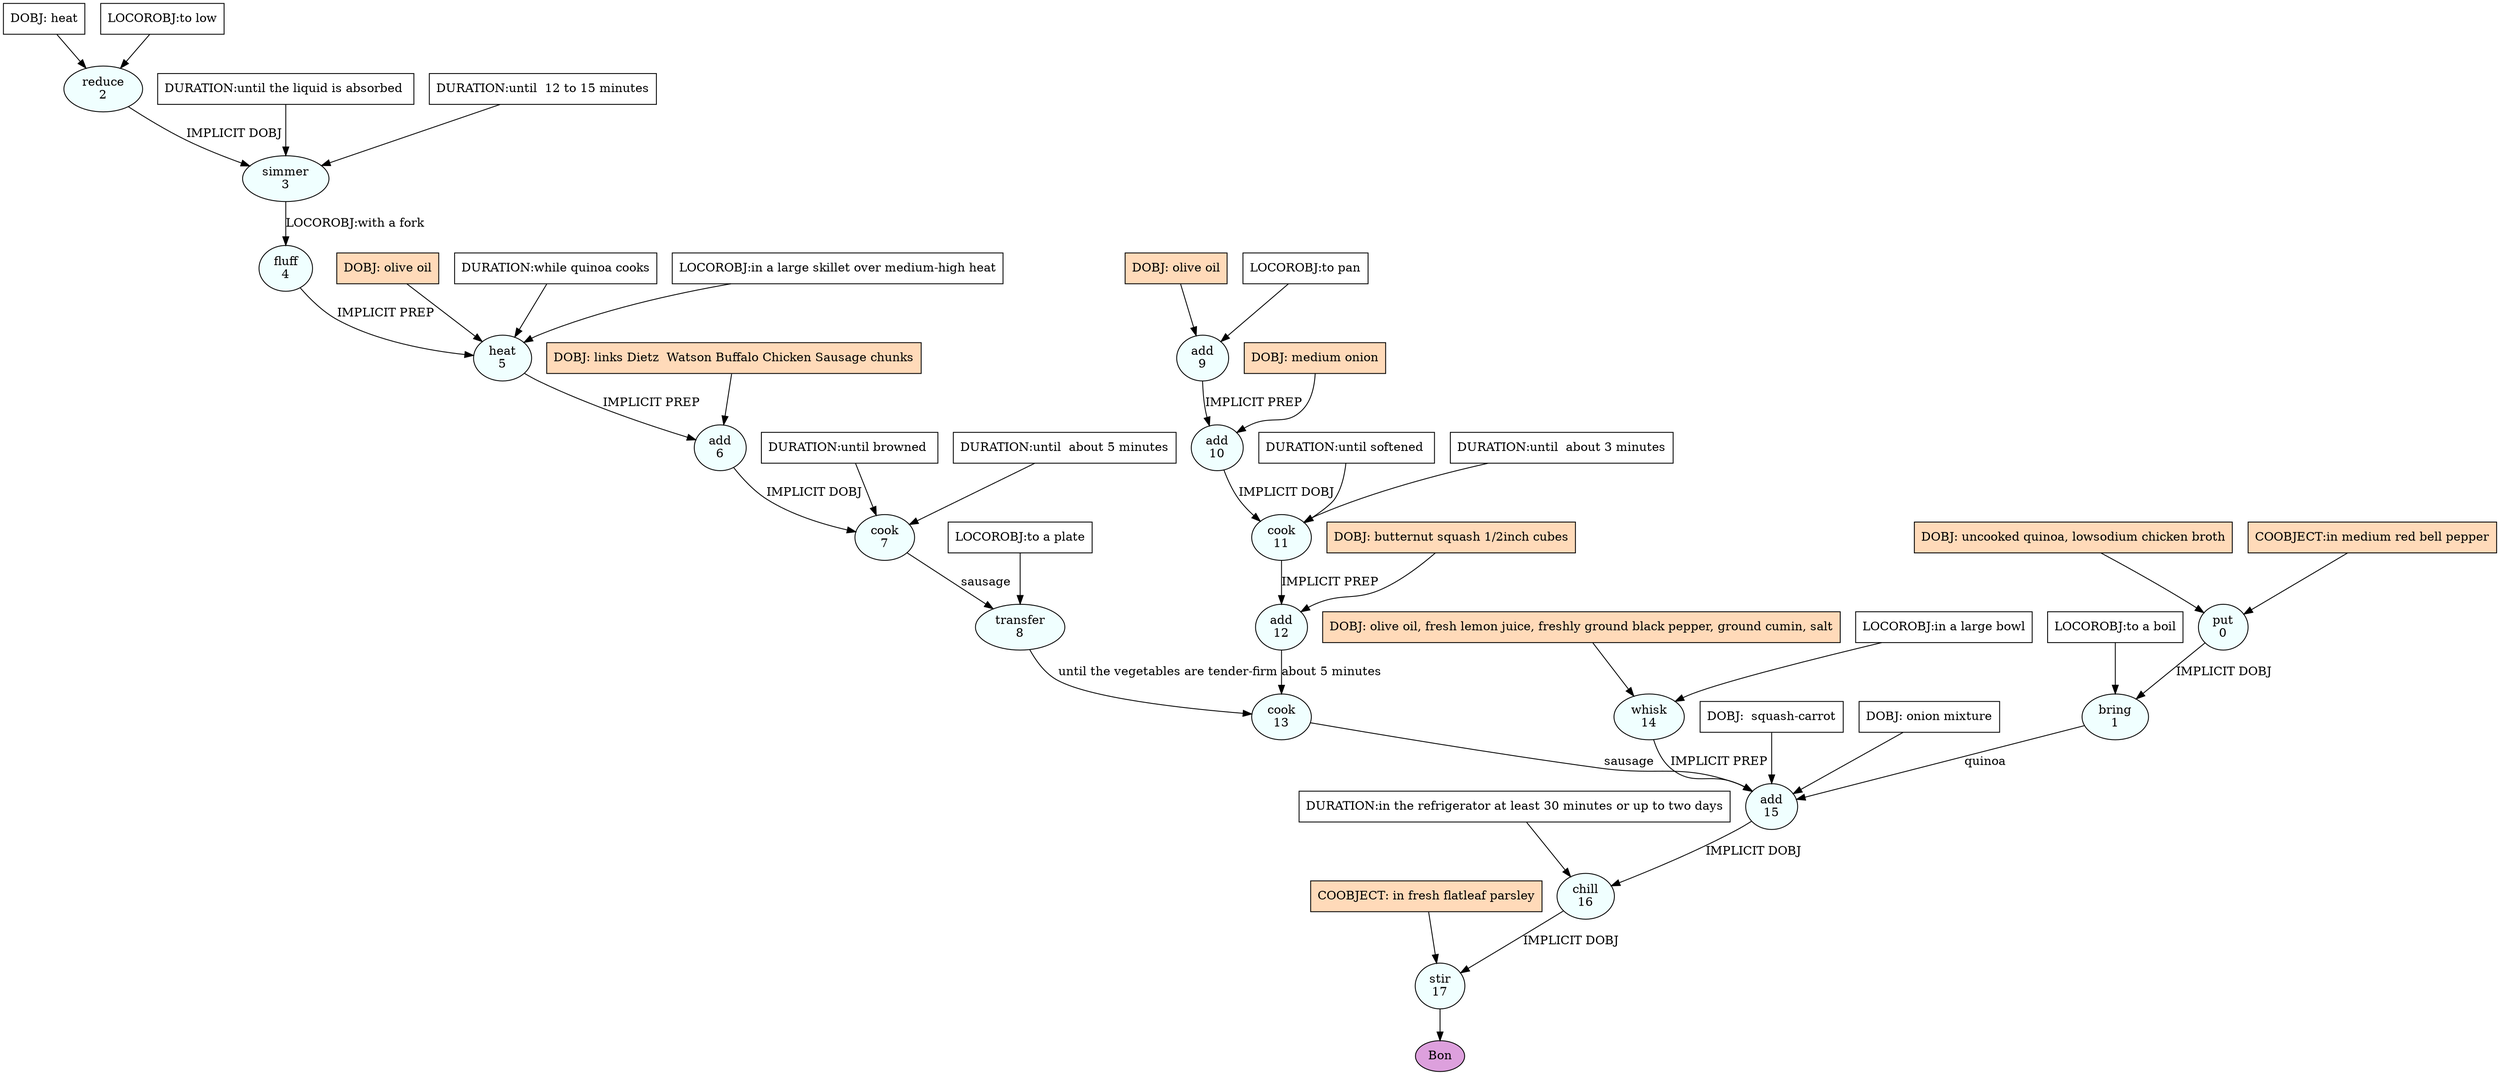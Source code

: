 digraph recipe {
E0[label="put
0", shape=oval, style=filled, fillcolor=azure]
E1[label="bring
1", shape=oval, style=filled, fillcolor=azure]
E2[label="reduce
2", shape=oval, style=filled, fillcolor=azure]
E3[label="simmer
3", shape=oval, style=filled, fillcolor=azure]
E4[label="fluff
4", shape=oval, style=filled, fillcolor=azure]
E5[label="heat
5", shape=oval, style=filled, fillcolor=azure]
E6[label="add
6", shape=oval, style=filled, fillcolor=azure]
E7[label="cook
7", shape=oval, style=filled, fillcolor=azure]
E8[label="transfer
8", shape=oval, style=filled, fillcolor=azure]
E9[label="add
9", shape=oval, style=filled, fillcolor=azure]
E10[label="add
10", shape=oval, style=filled, fillcolor=azure]
E11[label="cook
11", shape=oval, style=filled, fillcolor=azure]
E12[label="add
12", shape=oval, style=filled, fillcolor=azure]
E13[label="cook
13", shape=oval, style=filled, fillcolor=azure]
E14[label="whisk
14", shape=oval, style=filled, fillcolor=azure]
E15[label="add
15", shape=oval, style=filled, fillcolor=azure]
E16[label="chill
16", shape=oval, style=filled, fillcolor=azure]
E17[label="stir
17", shape=oval, style=filled, fillcolor=azure]
D2[label="DOBJ: heat", shape=box, style=filled, fillcolor=white]
D2 -> E2
P2_0[label="LOCOROBJ:to low", shape=box, style=filled, fillcolor=white]
P2_0 -> E2
D9[label="DOBJ: olive oil", shape=box, style=filled, fillcolor=peachpuff]
D9 -> E9
P9_0[label="LOCOROBJ:to pan", shape=box, style=filled, fillcolor=white]
P9_0 -> E9
D0[label="DOBJ: uncooked quinoa, lowsodium chicken broth", shape=box, style=filled, fillcolor=peachpuff]
D0 -> E0
P0_0[label="COOBJECT:in medium red bell pepper", shape=box, style=filled, fillcolor=peachpuff]
P0_0 -> E0
D14[label="DOBJ: olive oil, fresh lemon juice, freshly ground black pepper, ground cumin, salt", shape=box, style=filled, fillcolor=peachpuff]
D14 -> E14
P14_0[label="LOCOROBJ:in a large bowl", shape=box, style=filled, fillcolor=white]
P14_0 -> E14
E0 -> E1 [label="IMPLICIT DOBJ"]
P1_0_0[label="LOCOROBJ:to a boil", shape=box, style=filled, fillcolor=white]
P1_0_0 -> E1
E2 -> E3 [label="IMPLICIT DOBJ"]
P3_0_0[label="DURATION:until the liquid is absorbed ", shape=box, style=filled, fillcolor=white]
P3_0_0 -> E3
P3_0_1[label="DURATION:until  12 to 15 minutes", shape=box, style=filled, fillcolor=white]
P3_0_1 -> E3
E3 -> E4 [label="LOCOROBJ:with a fork"]
D5_ing[label="DOBJ: olive oil", shape=box, style=filled, fillcolor=peachpuff]
D5_ing -> E5
E4 -> E5 [label="IMPLICIT PREP"]
P5_1_0[label="DURATION:while quinoa cooks", shape=box, style=filled, fillcolor=white]
P5_1_0 -> E5
P5_2_0[label="LOCOROBJ:in a large skillet over medium-high heat", shape=box, style=filled, fillcolor=white]
P5_2_0 -> E5
D6_ing[label="DOBJ: links Dietz  Watson Buffalo Chicken Sausage chunks", shape=box, style=filled, fillcolor=peachpuff]
D6_ing -> E6
E5 -> E6 [label="IMPLICIT PREP"]
E6 -> E7 [label="IMPLICIT DOBJ"]
P7_0_0[label="DURATION:until browned ", shape=box, style=filled, fillcolor=white]
P7_0_0 -> E7
P7_0_1[label="DURATION:until  about 5 minutes", shape=box, style=filled, fillcolor=white]
P7_0_1 -> E7
E7 -> E8 [label="sausage"]
P8_0_0[label="LOCOROBJ:to a plate", shape=box, style=filled, fillcolor=white]
P8_0_0 -> E8
D10_ing[label="DOBJ: medium onion", shape=box, style=filled, fillcolor=peachpuff]
D10_ing -> E10
E9 -> E10 [label="IMPLICIT PREP"]
E10 -> E11 [label="IMPLICIT DOBJ"]
P11_0_0[label="DURATION:until softened ", shape=box, style=filled, fillcolor=white]
P11_0_0 -> E11
P11_0_1[label="DURATION:until  about 3 minutes", shape=box, style=filled, fillcolor=white]
P11_0_1 -> E11
D12_ing[label="DOBJ: butternut squash 1/2inch cubes", shape=box, style=filled, fillcolor=peachpuff]
D12_ing -> E12
E11 -> E12 [label="IMPLICIT PREP"]
E12 -> E13 [label="about 5 minutes "]
E8 -> E13 [label=" until the vegetables are tender-firm"]
E1 -> E15 [label="quinoa "]
E13 -> E15 [label=" sausage "]
D15_2[label="DOBJ:  squash-carrot", shape=box, style=filled, fillcolor=white]
D15_2 -> E15
D15_3[label="DOBJ: onion mixture", shape=box, style=filled, fillcolor=white]
D15_3 -> E15
E14 -> E15 [label="IMPLICIT PREP"]
E15 -> E16 [label="IMPLICIT DOBJ"]
P16_0_0[label="DURATION:in the refrigerator at least 30 minutes or up to two days", shape=box, style=filled, fillcolor=white]
P16_0_0 -> E16
E16 -> E17 [label="IMPLICIT DOBJ"]
P17_0_ing[label="COOBJECT: in fresh flatleaf parsley", shape=box, style=filled, fillcolor=peachpuff]
P17_0_ing -> E17
EOR[label="Bon", shape=oval, style=filled, fillcolor=plum]
E17 -> EOR
}
